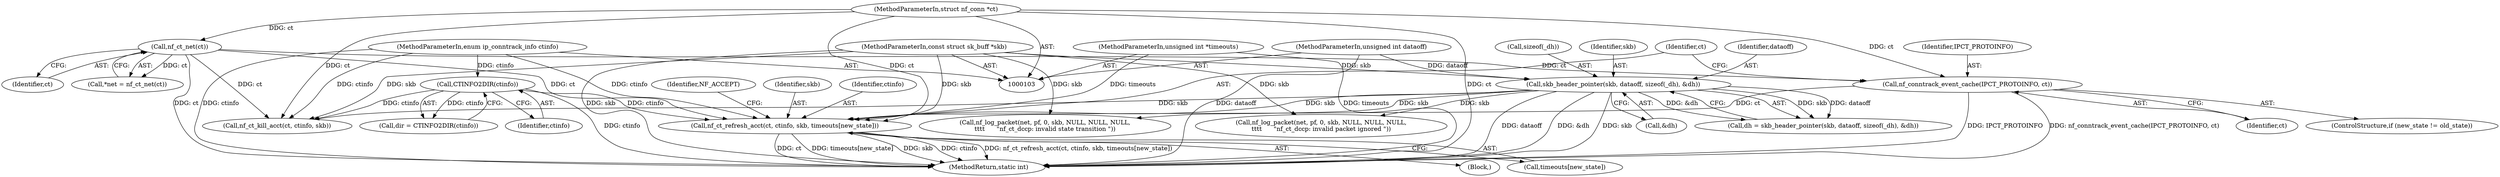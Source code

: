 digraph "0_linux_b22f5126a24b3b2f15448c3f2a254fc10cbc2b92_1@array" {
"1000442" [label="(Call,nf_ct_refresh_acct(ct, ctinfo, skb, timeouts[new_state]))"];
"1000439" [label="(Call,nf_conntrack_event_cache(IPCT_PROTOINFO, ct))"];
"1000115" [label="(Call,nf_ct_net(ct))"];
"1000104" [label="(MethodParameterIn,struct nf_conn *ct)"];
"1000120" [label="(Call,CTINFO2DIR(ctinfo))"];
"1000107" [label="(MethodParameterIn,enum ip_conntrack_info ctinfo)"];
"1000130" [label="(Call,skb_header_pointer(skb, dataoff, sizeof(_dh), &dh))"];
"1000105" [label="(MethodParameterIn,const struct sk_buff *skb)"];
"1000106" [label="(MethodParameterIn,unsigned int dataoff)"];
"1000110" [label="(MethodParameterIn,unsigned int *timeouts)"];
"1000116" [label="(Identifier,ct)"];
"1000130" [label="(Call,skb_header_pointer(skb, dataoff, sizeof(_dh), &dh))"];
"1000111" [label="(Block,)"];
"1000391" [label="(Call,nf_log_packet(net, pf, 0, skb, NULL, NULL, NULL,\n\t\t\t\t      \"nf_ct_dccp: invalid state transition \"))"];
"1000439" [label="(Call,nf_conntrack_event_cache(IPCT_PROTOINFO, ct))"];
"1000443" [label="(Identifier,ct)"];
"1000106" [label="(MethodParameterIn,unsigned int dataoff)"];
"1000435" [label="(ControlStructure,if (new_state != old_state))"];
"1000120" [label="(Call,CTINFO2DIR(ctinfo))"];
"1000115" [label="(Call,nf_ct_net(ct))"];
"1000110" [label="(MethodParameterIn,unsigned int *timeouts)"];
"1000451" [label="(MethodReturn,static int)"];
"1000133" [label="(Call,sizeof(_dh))"];
"1000440" [label="(Identifier,IPCT_PROTOINFO)"];
"1000113" [label="(Call,*net = nf_ct_net(ct))"];
"1000118" [label="(Call,dir = CTINFO2DIR(ctinfo))"];
"1000135" [label="(Call,&dh)"];
"1000131" [label="(Identifier,skb)"];
"1000441" [label="(Identifier,ct)"];
"1000370" [label="(Call,nf_log_packet(net, pf, 0, skb, NULL, NULL, NULL,\n\t\t\t\t      \"nf_ct_dccp: invalid packet ignored \"))"];
"1000450" [label="(Identifier,NF_ACCEPT)"];
"1000159" [label="(Call,nf_ct_kill_acct(ct, ctinfo, skb))"];
"1000128" [label="(Call,dh = skb_header_pointer(skb, dataoff, sizeof(_dh), &dh))"];
"1000442" [label="(Call,nf_ct_refresh_acct(ct, ctinfo, skb, timeouts[new_state]))"];
"1000445" [label="(Identifier,skb)"];
"1000107" [label="(MethodParameterIn,enum ip_conntrack_info ctinfo)"];
"1000444" [label="(Identifier,ctinfo)"];
"1000104" [label="(MethodParameterIn,struct nf_conn *ct)"];
"1000132" [label="(Identifier,dataoff)"];
"1000105" [label="(MethodParameterIn,const struct sk_buff *skb)"];
"1000121" [label="(Identifier,ctinfo)"];
"1000446" [label="(Call,timeouts[new_state])"];
"1000442" -> "1000111"  [label="AST: "];
"1000442" -> "1000446"  [label="CFG: "];
"1000443" -> "1000442"  [label="AST: "];
"1000444" -> "1000442"  [label="AST: "];
"1000445" -> "1000442"  [label="AST: "];
"1000446" -> "1000442"  [label="AST: "];
"1000450" -> "1000442"  [label="CFG: "];
"1000442" -> "1000451"  [label="DDG: nf_ct_refresh_acct(ct, ctinfo, skb, timeouts[new_state])"];
"1000442" -> "1000451"  [label="DDG: ct"];
"1000442" -> "1000451"  [label="DDG: timeouts[new_state]"];
"1000442" -> "1000451"  [label="DDG: skb"];
"1000442" -> "1000451"  [label="DDG: ctinfo"];
"1000439" -> "1000442"  [label="DDG: ct"];
"1000115" -> "1000442"  [label="DDG: ct"];
"1000104" -> "1000442"  [label="DDG: ct"];
"1000120" -> "1000442"  [label="DDG: ctinfo"];
"1000107" -> "1000442"  [label="DDG: ctinfo"];
"1000130" -> "1000442"  [label="DDG: skb"];
"1000105" -> "1000442"  [label="DDG: skb"];
"1000110" -> "1000442"  [label="DDG: timeouts"];
"1000439" -> "1000435"  [label="AST: "];
"1000439" -> "1000441"  [label="CFG: "];
"1000440" -> "1000439"  [label="AST: "];
"1000441" -> "1000439"  [label="AST: "];
"1000443" -> "1000439"  [label="CFG: "];
"1000439" -> "1000451"  [label="DDG: IPCT_PROTOINFO"];
"1000439" -> "1000451"  [label="DDG: nf_conntrack_event_cache(IPCT_PROTOINFO, ct)"];
"1000115" -> "1000439"  [label="DDG: ct"];
"1000104" -> "1000439"  [label="DDG: ct"];
"1000115" -> "1000113"  [label="AST: "];
"1000115" -> "1000116"  [label="CFG: "];
"1000116" -> "1000115"  [label="AST: "];
"1000113" -> "1000115"  [label="CFG: "];
"1000115" -> "1000451"  [label="DDG: ct"];
"1000115" -> "1000113"  [label="DDG: ct"];
"1000104" -> "1000115"  [label="DDG: ct"];
"1000115" -> "1000159"  [label="DDG: ct"];
"1000104" -> "1000103"  [label="AST: "];
"1000104" -> "1000451"  [label="DDG: ct"];
"1000104" -> "1000159"  [label="DDG: ct"];
"1000120" -> "1000118"  [label="AST: "];
"1000120" -> "1000121"  [label="CFG: "];
"1000121" -> "1000120"  [label="AST: "];
"1000118" -> "1000120"  [label="CFG: "];
"1000120" -> "1000451"  [label="DDG: ctinfo"];
"1000120" -> "1000118"  [label="DDG: ctinfo"];
"1000107" -> "1000120"  [label="DDG: ctinfo"];
"1000120" -> "1000159"  [label="DDG: ctinfo"];
"1000107" -> "1000103"  [label="AST: "];
"1000107" -> "1000451"  [label="DDG: ctinfo"];
"1000107" -> "1000159"  [label="DDG: ctinfo"];
"1000130" -> "1000128"  [label="AST: "];
"1000130" -> "1000135"  [label="CFG: "];
"1000131" -> "1000130"  [label="AST: "];
"1000132" -> "1000130"  [label="AST: "];
"1000133" -> "1000130"  [label="AST: "];
"1000135" -> "1000130"  [label="AST: "];
"1000128" -> "1000130"  [label="CFG: "];
"1000130" -> "1000451"  [label="DDG: dataoff"];
"1000130" -> "1000451"  [label="DDG: &dh"];
"1000130" -> "1000451"  [label="DDG: skb"];
"1000130" -> "1000128"  [label="DDG: skb"];
"1000130" -> "1000128"  [label="DDG: dataoff"];
"1000130" -> "1000128"  [label="DDG: &dh"];
"1000105" -> "1000130"  [label="DDG: skb"];
"1000106" -> "1000130"  [label="DDG: dataoff"];
"1000130" -> "1000159"  [label="DDG: skb"];
"1000130" -> "1000370"  [label="DDG: skb"];
"1000130" -> "1000391"  [label="DDG: skb"];
"1000105" -> "1000103"  [label="AST: "];
"1000105" -> "1000451"  [label="DDG: skb"];
"1000105" -> "1000159"  [label="DDG: skb"];
"1000105" -> "1000370"  [label="DDG: skb"];
"1000105" -> "1000391"  [label="DDG: skb"];
"1000106" -> "1000103"  [label="AST: "];
"1000106" -> "1000451"  [label="DDG: dataoff"];
"1000110" -> "1000103"  [label="AST: "];
"1000110" -> "1000451"  [label="DDG: timeouts"];
}
